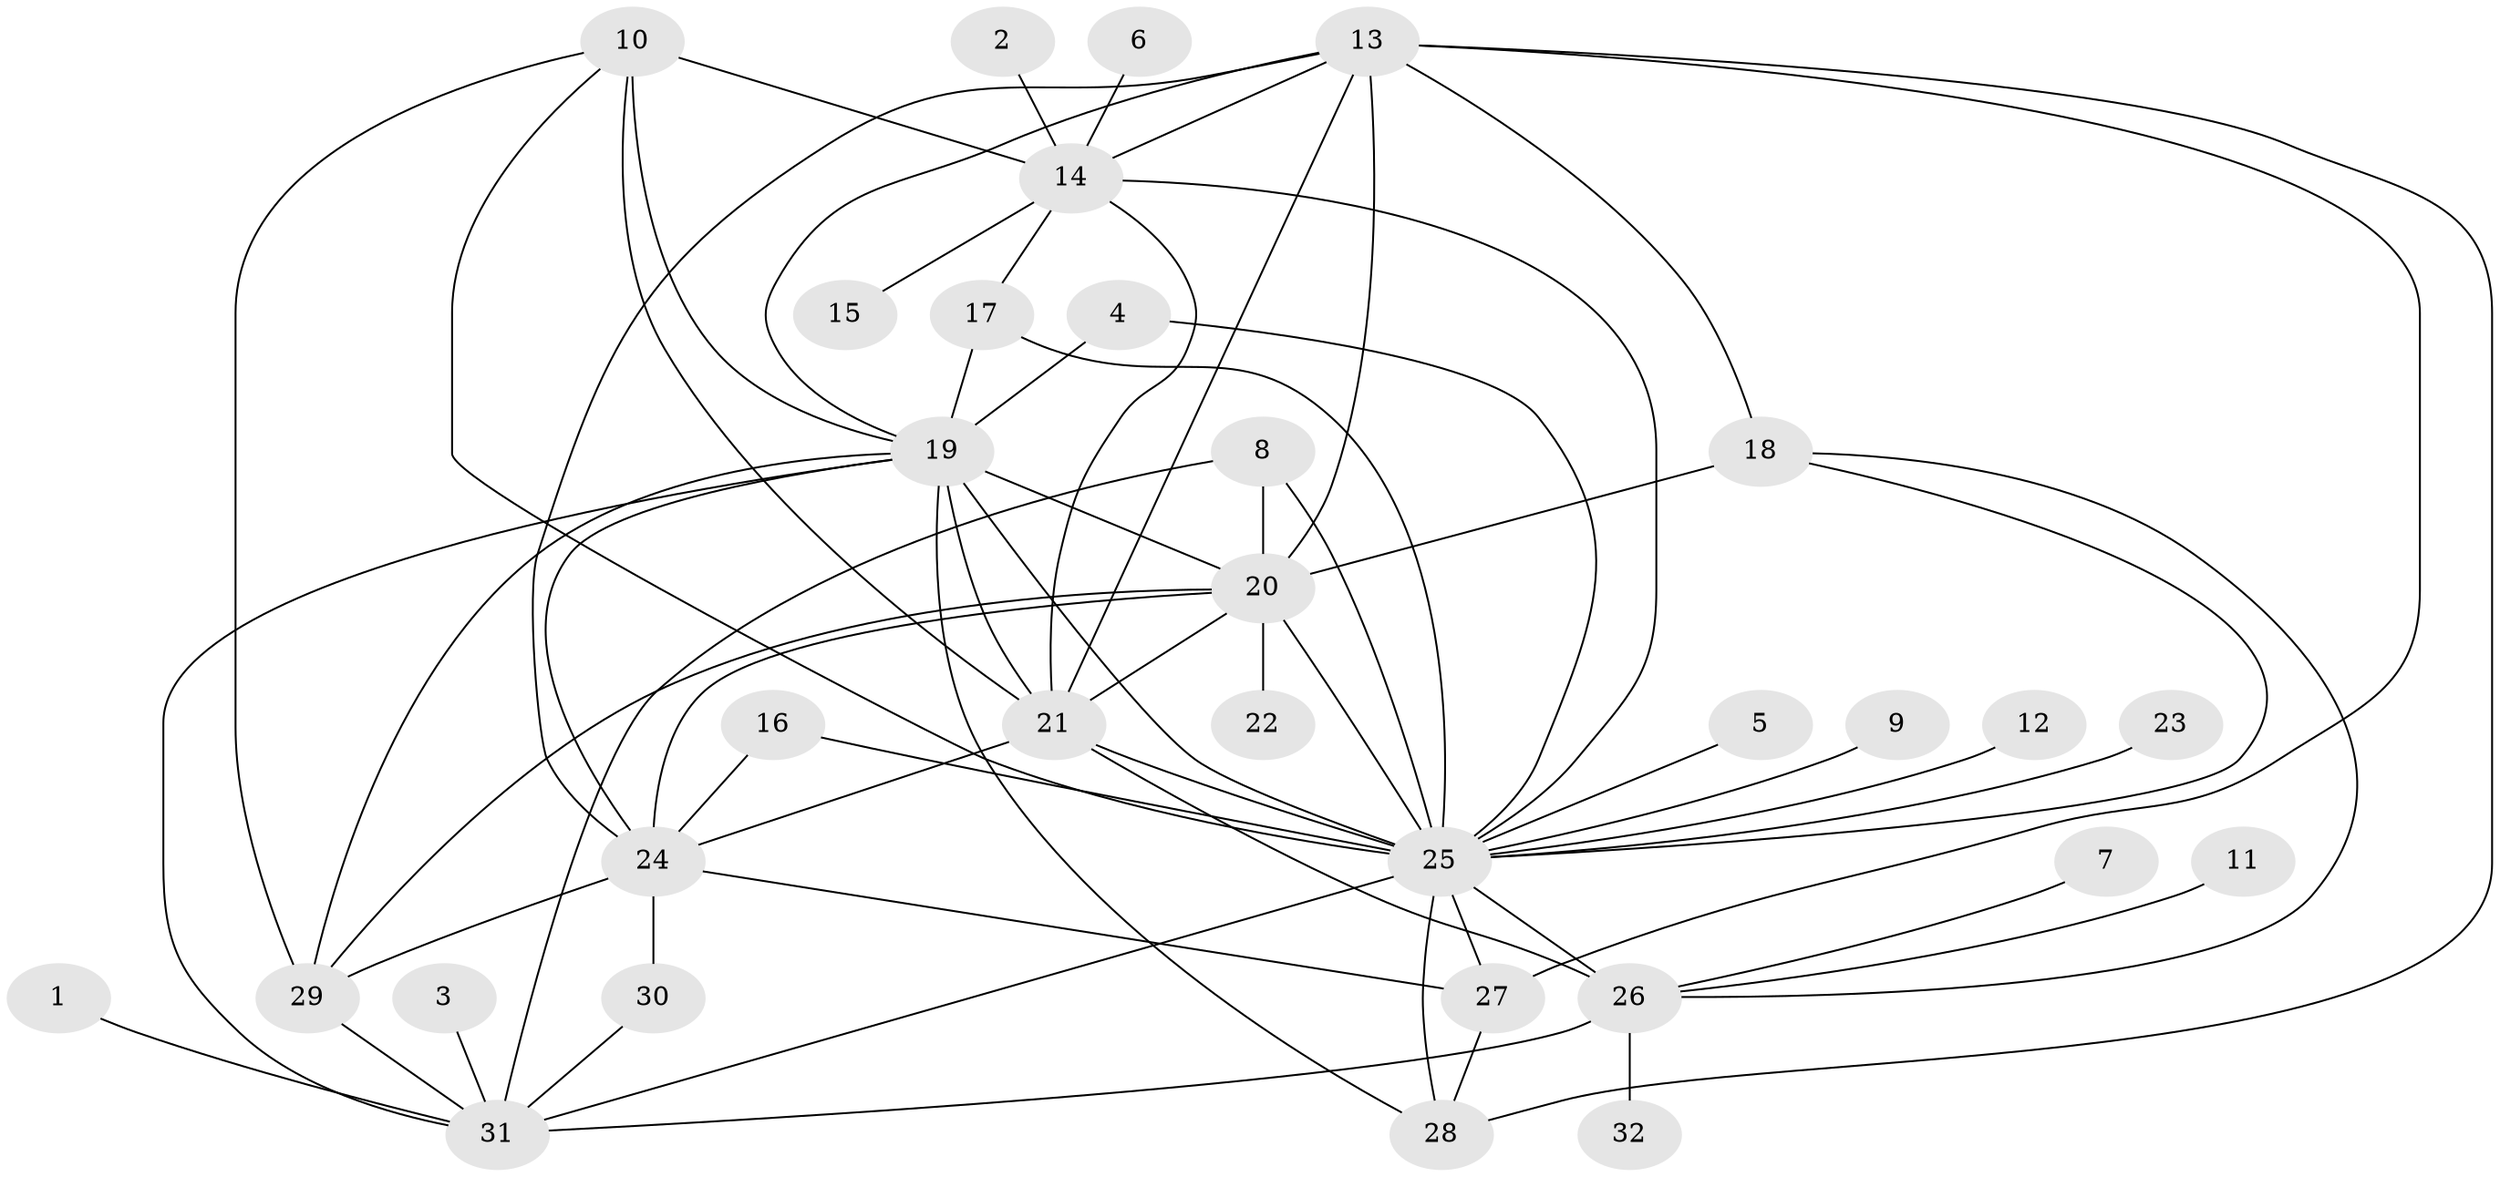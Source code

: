 // original degree distribution, {1: 0.5096153846153846, 11: 0.009615384615384616, 27: 0.009615384615384616, 9: 0.019230769230769232, 8: 0.019230769230769232, 15: 0.009615384615384616, 5: 0.0673076923076923, 12: 0.009615384615384616, 6: 0.019230769230769232, 10: 0.019230769230769232, 3: 0.10576923076923077, 4: 0.057692307692307696, 2: 0.14423076923076922}
// Generated by graph-tools (version 1.1) at 2025/36/03/04/25 23:36:53]
// undirected, 32 vertices, 66 edges
graph export_dot {
  node [color=gray90,style=filled];
  1;
  2;
  3;
  4;
  5;
  6;
  7;
  8;
  9;
  10;
  11;
  12;
  13;
  14;
  15;
  16;
  17;
  18;
  19;
  20;
  21;
  22;
  23;
  24;
  25;
  26;
  27;
  28;
  29;
  30;
  31;
  32;
  1 -- 31 [weight=1.0];
  2 -- 14 [weight=1.0];
  3 -- 31 [weight=1.0];
  4 -- 19 [weight=1.0];
  4 -- 25 [weight=1.0];
  5 -- 25 [weight=1.0];
  6 -- 14 [weight=1.0];
  7 -- 26 [weight=1.0];
  8 -- 20 [weight=1.0];
  8 -- 25 [weight=1.0];
  8 -- 31 [weight=1.0];
  9 -- 25 [weight=1.0];
  10 -- 14 [weight=1.0];
  10 -- 19 [weight=2.0];
  10 -- 21 [weight=1.0];
  10 -- 25 [weight=1.0];
  10 -- 29 [weight=1.0];
  11 -- 26 [weight=1.0];
  12 -- 25 [weight=1.0];
  13 -- 14 [weight=1.0];
  13 -- 18 [weight=1.0];
  13 -- 19 [weight=1.0];
  13 -- 20 [weight=2.0];
  13 -- 21 [weight=1.0];
  13 -- 24 [weight=1.0];
  13 -- 27 [weight=1.0];
  13 -- 28 [weight=1.0];
  14 -- 15 [weight=1.0];
  14 -- 17 [weight=1.0];
  14 -- 21 [weight=1.0];
  14 -- 25 [weight=1.0];
  16 -- 24 [weight=1.0];
  16 -- 25 [weight=1.0];
  17 -- 19 [weight=1.0];
  17 -- 25 [weight=1.0];
  18 -- 20 [weight=2.0];
  18 -- 25 [weight=1.0];
  18 -- 26 [weight=1.0];
  19 -- 20 [weight=2.0];
  19 -- 21 [weight=1.0];
  19 -- 24 [weight=2.0];
  19 -- 25 [weight=4.0];
  19 -- 28 [weight=1.0];
  19 -- 29 [weight=1.0];
  19 -- 31 [weight=1.0];
  20 -- 21 [weight=1.0];
  20 -- 22 [weight=1.0];
  20 -- 24 [weight=1.0];
  20 -- 25 [weight=1.0];
  20 -- 29 [weight=1.0];
  21 -- 24 [weight=1.0];
  21 -- 25 [weight=1.0];
  21 -- 26 [weight=1.0];
  23 -- 25 [weight=1.0];
  24 -- 27 [weight=1.0];
  24 -- 29 [weight=1.0];
  24 -- 30 [weight=1.0];
  25 -- 26 [weight=1.0];
  25 -- 27 [weight=1.0];
  25 -- 28 [weight=1.0];
  25 -- 31 [weight=1.0];
  26 -- 31 [weight=1.0];
  26 -- 32 [weight=1.0];
  27 -- 28 [weight=1.0];
  29 -- 31 [weight=1.0];
  30 -- 31 [weight=1.0];
}
